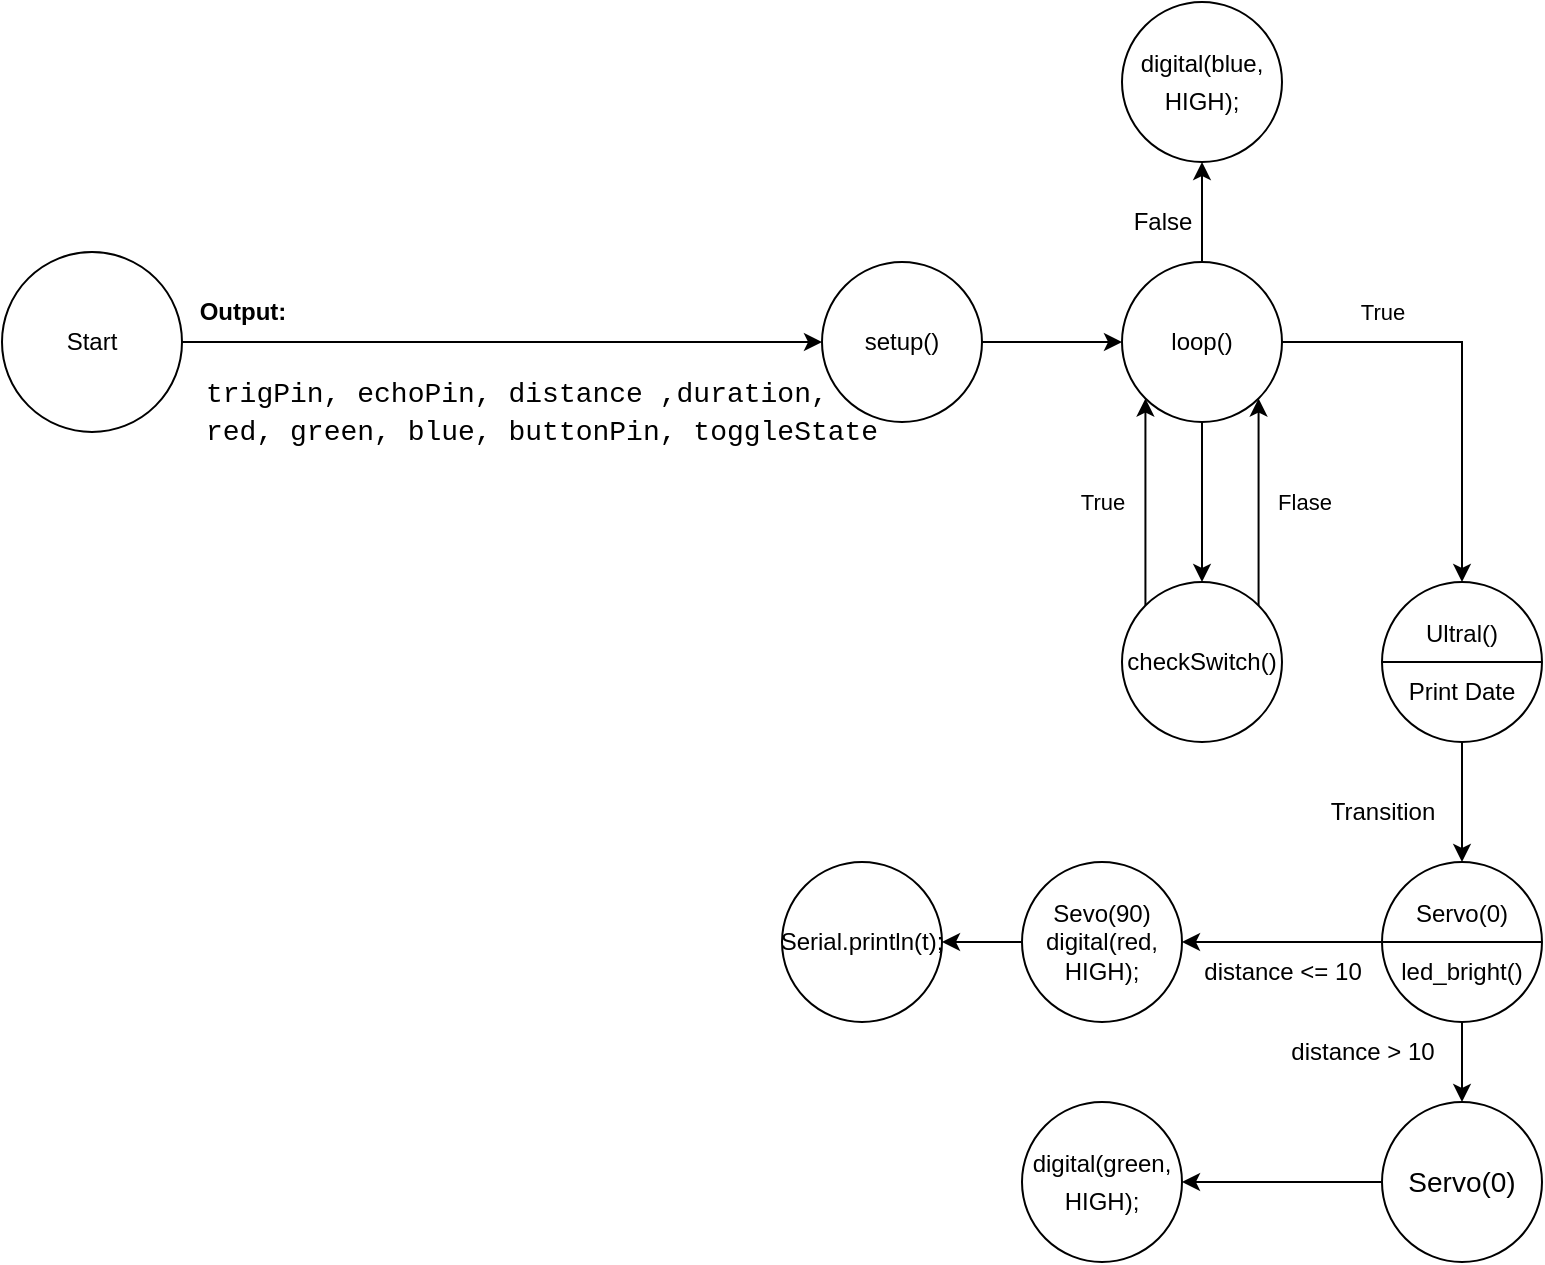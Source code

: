 <mxfile version="20.4.0" type="device"><diagram id="TPwzqtZ98CUlJcK-_EuV" name="Page-1"><mxGraphModel dx="1422" dy="786" grid="1" gridSize="10" guides="1" tooltips="1" connect="1" arrows="1" fold="1" page="1" pageScale="1" pageWidth="850" pageHeight="1100" math="0" shadow="0"><root><mxCell id="0"/><mxCell id="1" parent="0"/><mxCell id="ZvGYQ0poc913x_tOpyS1-10" style="edgeStyle=orthogonalEdgeStyle;rounded=0;orthogonalLoop=1;jettySize=auto;html=1;exitX=1;exitY=0.5;exitDx=0;exitDy=0;entryX=0;entryY=0.5;entryDx=0;entryDy=0;" edge="1" parent="1" source="ZvGYQ0poc913x_tOpyS1-1" target="ZvGYQ0poc913x_tOpyS1-8"><mxGeometry relative="1" as="geometry"><Array as="points"><mxPoint x="160" y="270"/><mxPoint x="160" y="270"/></Array></mxGeometry></mxCell><mxCell id="ZvGYQ0poc913x_tOpyS1-1" value="Start" style="ellipse;whiteSpace=wrap;html=1;aspect=fixed;" vertex="1" parent="1"><mxGeometry x="50" y="225" width="90" height="90" as="geometry"/></mxCell><mxCell id="ZvGYQ0poc913x_tOpyS1-15" style="edgeStyle=orthogonalEdgeStyle;rounded=0;orthogonalLoop=1;jettySize=auto;html=1;exitX=1;exitY=0.5;exitDx=0;exitDy=0;entryX=0;entryY=0.5;entryDx=0;entryDy=0;fontColor=#000000;" edge="1" parent="1" source="ZvGYQ0poc913x_tOpyS1-8" target="ZvGYQ0poc913x_tOpyS1-16"><mxGeometry relative="1" as="geometry"><mxPoint x="610" y="270" as="targetPoint"/></mxGeometry></mxCell><mxCell id="ZvGYQ0poc913x_tOpyS1-8" value="setup()" style="ellipse;whiteSpace=wrap;html=1;aspect=fixed;" vertex="1" parent="1"><mxGeometry x="460" y="230" width="80" height="80" as="geometry"/></mxCell><mxCell id="ZvGYQ0poc913x_tOpyS1-12" value="&lt;div style=&quot;font-family: Consolas, &amp;quot;Courier New&amp;quot;, monospace; font-size: 14px; line-height: 19px;&quot;&gt;&lt;div style=&quot;&quot;&gt;trigPin,&amp;nbsp;&lt;span style=&quot;background-color: initial;&quot;&gt;echoPin,&amp;nbsp;&lt;/span&gt;&lt;span style=&quot;background-color: initial;&quot;&gt;distance&amp;nbsp;&lt;/span&gt;&lt;span style=&quot;background-color: initial;&quot;&gt;,duration,&amp;nbsp;&lt;/span&gt;&lt;/div&gt;&lt;div style=&quot;&quot;&gt;&lt;span style=&quot;background-color: initial;&quot;&gt;red,&amp;nbsp;&lt;/span&gt;&lt;span style=&quot;background-color: initial;&quot;&gt;green,&amp;nbsp;&lt;/span&gt;&lt;span style=&quot;background-color: initial;&quot;&gt;blue,&amp;nbsp;&lt;/span&gt;&lt;span style=&quot;background-color: initial;&quot;&gt;buttonPin,&amp;nbsp;&lt;/span&gt;&lt;span style=&quot;background-color: initial;&quot;&gt;toggleState&lt;/span&gt;&lt;/div&gt;&lt;/div&gt;" style="text;html=1;align=left;verticalAlign=middle;resizable=0;points=[];autosize=1;strokeColor=none;fillColor=none;" vertex="1" parent="1"><mxGeometry x="150" y="280" width="330" height="50" as="geometry"/></mxCell><mxCell id="ZvGYQ0poc913x_tOpyS1-14" value="&lt;b&gt;Output:&lt;/b&gt;" style="text;html=1;align=center;verticalAlign=middle;resizable=0;points=[];autosize=1;strokeColor=none;fillColor=none;fontColor=#000000;" vertex="1" parent="1"><mxGeometry x="135" y="240" width="70" height="30" as="geometry"/></mxCell><mxCell id="ZvGYQ0poc913x_tOpyS1-19" style="edgeStyle=orthogonalEdgeStyle;rounded=0;orthogonalLoop=1;jettySize=auto;html=1;exitX=0.5;exitY=1;exitDx=0;exitDy=0;fontColor=#000000;" edge="1" parent="1" source="ZvGYQ0poc913x_tOpyS1-16" target="ZvGYQ0poc913x_tOpyS1-18"><mxGeometry relative="1" as="geometry"/></mxCell><mxCell id="ZvGYQ0poc913x_tOpyS1-29" style="edgeStyle=orthogonalEdgeStyle;rounded=0;orthogonalLoop=1;jettySize=auto;html=1;exitX=1;exitY=0.5;exitDx=0;exitDy=0;fontColor=#000000;entryX=0.5;entryY=0;entryDx=0;entryDy=0;" edge="1" parent="1" source="ZvGYQ0poc913x_tOpyS1-16" target="ZvGYQ0poc913x_tOpyS1-32"><mxGeometry relative="1" as="geometry"><mxPoint x="780" y="390" as="targetPoint"/></mxGeometry></mxCell><mxCell id="ZvGYQ0poc913x_tOpyS1-31" value="True" style="edgeLabel;html=1;align=center;verticalAlign=middle;resizable=0;points=[];fontColor=#000000;" vertex="1" connectable="0" parent="ZvGYQ0poc913x_tOpyS1-29"><mxGeometry x="-0.476" y="4" relative="1" as="geometry"><mxPoint x="-5" y="-11" as="offset"/></mxGeometry></mxCell><mxCell id="ZvGYQ0poc913x_tOpyS1-44" style="edgeStyle=orthogonalEdgeStyle;rounded=0;orthogonalLoop=1;jettySize=auto;html=1;exitX=0.5;exitY=0;exitDx=0;exitDy=0;fontColor=#000000;entryX=0.5;entryY=1;entryDx=0;entryDy=0;" edge="1" parent="1" source="ZvGYQ0poc913x_tOpyS1-16" target="ZvGYQ0poc913x_tOpyS1-45"><mxGeometry relative="1" as="geometry"><mxPoint x="650" y="170" as="targetPoint"/></mxGeometry></mxCell><mxCell id="ZvGYQ0poc913x_tOpyS1-16" value="loop()" style="ellipse;whiteSpace=wrap;html=1;aspect=fixed;labelBackgroundColor=none;fontColor=#000000;" vertex="1" parent="1"><mxGeometry x="610" y="230" width="80" height="80" as="geometry"/></mxCell><mxCell id="ZvGYQ0poc913x_tOpyS1-25" style="edgeStyle=orthogonalEdgeStyle;rounded=0;orthogonalLoop=1;jettySize=auto;html=1;exitX=0;exitY=0;exitDx=0;exitDy=0;entryX=0;entryY=1;entryDx=0;entryDy=0;fontColor=#000000;" edge="1" parent="1" source="ZvGYQ0poc913x_tOpyS1-18" target="ZvGYQ0poc913x_tOpyS1-16"><mxGeometry relative="1" as="geometry"><mxPoint x="528.284" y="401.716" as="targetPoint"/></mxGeometry></mxCell><mxCell id="ZvGYQ0poc913x_tOpyS1-27" value="True" style="edgeLabel;html=1;align=center;verticalAlign=middle;resizable=0;points=[];fontColor=#000000;" vertex="1" connectable="0" parent="ZvGYQ0poc913x_tOpyS1-25"><mxGeometry x="0.257" y="3" relative="1" as="geometry"><mxPoint x="-19" y="13" as="offset"/></mxGeometry></mxCell><mxCell id="ZvGYQ0poc913x_tOpyS1-26" style="edgeStyle=orthogonalEdgeStyle;rounded=0;orthogonalLoop=1;jettySize=auto;html=1;exitX=1;exitY=0;exitDx=0;exitDy=0;entryX=1;entryY=1;entryDx=0;entryDy=0;fontColor=#000000;" edge="1" parent="1" source="ZvGYQ0poc913x_tOpyS1-18" target="ZvGYQ0poc913x_tOpyS1-16"><mxGeometry relative="1" as="geometry"><mxPoint x="528.284" y="458.284" as="targetPoint"/><Array as="points"/></mxGeometry></mxCell><mxCell id="ZvGYQ0poc913x_tOpyS1-28" value="Flase" style="edgeLabel;html=1;align=center;verticalAlign=middle;resizable=0;points=[];fontColor=#000000;" vertex="1" connectable="0" parent="ZvGYQ0poc913x_tOpyS1-26"><mxGeometry x="0.257" y="-2" relative="1" as="geometry"><mxPoint x="20" y="13" as="offset"/></mxGeometry></mxCell><mxCell id="ZvGYQ0poc913x_tOpyS1-18" value="checkSwitch()" style="ellipse;whiteSpace=wrap;html=1;aspect=fixed;labelBackgroundColor=none;fontColor=#000000;" vertex="1" parent="1"><mxGeometry x="610" y="390" width="80" height="80" as="geometry"/></mxCell><mxCell id="ZvGYQ0poc913x_tOpyS1-33" style="edgeStyle=orthogonalEdgeStyle;rounded=0;orthogonalLoop=1;jettySize=auto;html=1;exitX=0.5;exitY=1;exitDx=0;exitDy=0;fontColor=#000000;" edge="1" parent="1" source="ZvGYQ0poc913x_tOpyS1-32" target="ZvGYQ0poc913x_tOpyS1-34"><mxGeometry relative="1" as="geometry"><mxPoint x="780" y="540" as="targetPoint"/></mxGeometry></mxCell><mxCell id="ZvGYQ0poc913x_tOpyS1-32" value="Ultral()&lt;br&gt;&lt;br&gt;Print Date" style="shape=lineEllipse;perimeter=ellipsePerimeter;whiteSpace=wrap;html=1;backgroundOutline=1;labelBackgroundColor=none;fontColor=#000000;" vertex="1" parent="1"><mxGeometry x="740" y="390" width="80" height="80" as="geometry"/></mxCell><mxCell id="ZvGYQ0poc913x_tOpyS1-35" style="edgeStyle=orthogonalEdgeStyle;rounded=0;orthogonalLoop=1;jettySize=auto;html=1;exitX=0;exitY=0.5;exitDx=0;exitDy=0;fontColor=#000000;entryX=1;entryY=0.5;entryDx=0;entryDy=0;" edge="1" parent="1" source="ZvGYQ0poc913x_tOpyS1-34" target="ZvGYQ0poc913x_tOpyS1-36"><mxGeometry relative="1" as="geometry"><mxPoint x="780" y="680" as="targetPoint"/></mxGeometry></mxCell><mxCell id="ZvGYQ0poc913x_tOpyS1-53" style="edgeStyle=orthogonalEdgeStyle;rounded=0;orthogonalLoop=1;jettySize=auto;html=1;exitX=0.5;exitY=1;exitDx=0;exitDy=0;entryX=0.5;entryY=0;entryDx=0;entryDy=0;fontColor=#000000;" edge="1" parent="1" source="ZvGYQ0poc913x_tOpyS1-34" target="ZvGYQ0poc913x_tOpyS1-51"><mxGeometry relative="1" as="geometry"/></mxCell><mxCell id="ZvGYQ0poc913x_tOpyS1-34" value="Servo(0)&lt;br&gt;&lt;br&gt;led_bright()" style="shape=lineEllipse;perimeter=ellipsePerimeter;whiteSpace=wrap;html=1;backgroundOutline=1;labelBackgroundColor=none;fontColor=#000000;" vertex="1" parent="1"><mxGeometry x="740" y="530" width="80" height="80" as="geometry"/></mxCell><mxCell id="ZvGYQ0poc913x_tOpyS1-40" style="edgeStyle=orthogonalEdgeStyle;rounded=0;orthogonalLoop=1;jettySize=auto;html=1;exitX=0;exitY=0.5;exitDx=0;exitDy=0;entryX=1;entryY=0.5;entryDx=0;entryDy=0;fontColor=#000000;" edge="1" parent="1" source="ZvGYQ0poc913x_tOpyS1-36" target="ZvGYQ0poc913x_tOpyS1-38"><mxGeometry relative="1" as="geometry"/></mxCell><mxCell id="ZvGYQ0poc913x_tOpyS1-36" value="Sevo(90)&lt;br&gt;digital(red, HIGH);" style="ellipse;whiteSpace=wrap;html=1;aspect=fixed;labelBackgroundColor=none;fontColor=#000000;" vertex="1" parent="1"><mxGeometry x="560" y="530" width="80" height="80" as="geometry"/></mxCell><mxCell id="ZvGYQ0poc913x_tOpyS1-38" value="Serial.println(t);" style="ellipse;whiteSpace=wrap;html=1;aspect=fixed;labelBackgroundColor=none;fontColor=#000000;" vertex="1" parent="1"><mxGeometry x="440" y="530" width="80" height="80" as="geometry"/></mxCell><mxCell id="ZvGYQ0poc913x_tOpyS1-41" value="Transition" style="text;html=1;align=center;verticalAlign=middle;resizable=0;points=[];autosize=1;strokeColor=none;fillColor=none;fontColor=#000000;" vertex="1" parent="1"><mxGeometry x="700" y="490" width="80" height="30" as="geometry"/></mxCell><mxCell id="ZvGYQ0poc913x_tOpyS1-45" value="&lt;div style=&quot;line-height: 19px;&quot;&gt;&lt;font style=&quot;font-size: 12px;&quot;&gt;digital(blue, HIGH);&lt;/font&gt;&lt;/div&gt;" style="ellipse;whiteSpace=wrap;html=1;aspect=fixed;labelBackgroundColor=none;fontColor=#000000;" vertex="1" parent="1"><mxGeometry x="610" y="100" width="80" height="80" as="geometry"/></mxCell><mxCell id="ZvGYQ0poc913x_tOpyS1-49" value="distance &amp;lt;= 10" style="text;html=1;align=center;verticalAlign=middle;resizable=0;points=[];autosize=1;strokeColor=none;fillColor=none;fontColor=#000000;" vertex="1" parent="1"><mxGeometry x="640" y="570" width="100" height="30" as="geometry"/></mxCell><mxCell id="ZvGYQ0poc913x_tOpyS1-56" style="edgeStyle=orthogonalEdgeStyle;rounded=0;orthogonalLoop=1;jettySize=auto;html=1;exitX=0;exitY=0.5;exitDx=0;exitDy=0;entryX=1;entryY=0.5;entryDx=0;entryDy=0;fontFamily=Helvetica;fontColor=#000000;" edge="1" parent="1" source="ZvGYQ0poc913x_tOpyS1-51" target="ZvGYQ0poc913x_tOpyS1-55"><mxGeometry relative="1" as="geometry"/></mxCell><mxCell id="ZvGYQ0poc913x_tOpyS1-51" value="&lt;p style=&quot;line-height: 19px;&quot;&gt;&lt;span style=&quot;font-size: 14px;&quot;&gt;Servo(0)&lt;/span&gt;&lt;/p&gt;" style="ellipse;whiteSpace=wrap;html=1;aspect=fixed;labelBackgroundColor=none;fontColor=#000000;" vertex="1" parent="1"><mxGeometry x="740" y="650" width="80" height="80" as="geometry"/></mxCell><mxCell id="ZvGYQ0poc913x_tOpyS1-54" value="distance &amp;gt; 10" style="text;html=1;align=center;verticalAlign=middle;resizable=0;points=[];autosize=1;strokeColor=none;fillColor=none;fontColor=#000000;" vertex="1" parent="1"><mxGeometry x="680" y="610" width="100" height="30" as="geometry"/></mxCell><mxCell id="ZvGYQ0poc913x_tOpyS1-55" value="&lt;div style=&quot;line-height: 19px;&quot;&gt;&lt;font style=&quot;font-size: 12px;&quot;&gt;digital(green, HIGH);&lt;/font&gt;&lt;/div&gt;" style="ellipse;whiteSpace=wrap;html=1;aspect=fixed;labelBackgroundColor=none;fontColor=#000000;" vertex="1" parent="1"><mxGeometry x="560" y="650" width="80" height="80" as="geometry"/></mxCell><mxCell id="ZvGYQ0poc913x_tOpyS1-57" value="False" style="text;html=1;align=center;verticalAlign=middle;resizable=0;points=[];autosize=1;strokeColor=none;fillColor=none;fontSize=12;fontFamily=Helvetica;fontColor=#000000;" vertex="1" parent="1"><mxGeometry x="605" y="195" width="50" height="30" as="geometry"/></mxCell></root></mxGraphModel></diagram></mxfile>